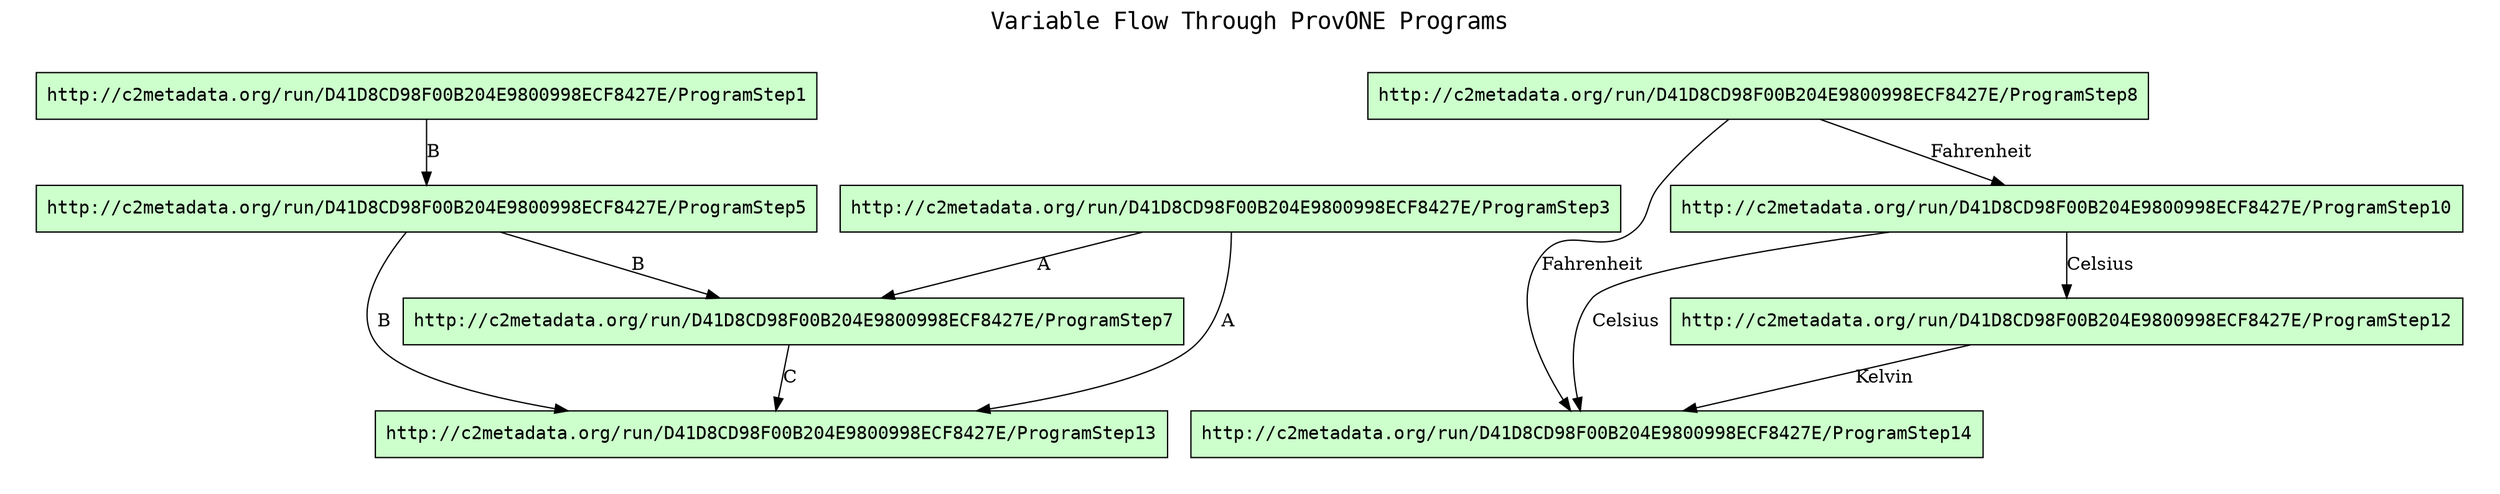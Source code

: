 
digraph provone_workflow {
rankdir=TB

fontname=Courier; fontsize=18; labelloc=t
label="Variable Flow Through ProvONE Programs"

subgraph cluster_program_graph { label=""; color=white; penwidth=0
subgraph cluster_program_graph_inner { label=""; color=white

# program nodes
node[shape=box style="filled" fillcolor="#CCFFCC" peripheries=1 fontname=Courier]
node[width=8]


# dataframe channels
"http://c2metadata.org/run/D41D8CD98F00B204E9800998ECF8427E/ProgramStep8" -> "http://c2metadata.org/run/D41D8CD98F00B204E9800998ECF8427E/ProgramStep10" [label="Fahrenheit"]
"http://c2metadata.org/run/D41D8CD98F00B204E9800998ECF8427E/ProgramStep10" -> "http://c2metadata.org/run/D41D8CD98F00B204E9800998ECF8427E/ProgramStep12" [label="Celsius"]
"http://c2metadata.org/run/D41D8CD98F00B204E9800998ECF8427E/ProgramStep3" -> "http://c2metadata.org/run/D41D8CD98F00B204E9800998ECF8427E/ProgramStep13" [label="A"]
"http://c2metadata.org/run/D41D8CD98F00B204E9800998ECF8427E/ProgramStep5" -> "http://c2metadata.org/run/D41D8CD98F00B204E9800998ECF8427E/ProgramStep13" [label="B"]
"http://c2metadata.org/run/D41D8CD98F00B204E9800998ECF8427E/ProgramStep7" -> "http://c2metadata.org/run/D41D8CD98F00B204E9800998ECF8427E/ProgramStep13" [label="C"]
"http://c2metadata.org/run/D41D8CD98F00B204E9800998ECF8427E/ProgramStep10" -> "http://c2metadata.org/run/D41D8CD98F00B204E9800998ECF8427E/ProgramStep14" [label="Celsius"]
"http://c2metadata.org/run/D41D8CD98F00B204E9800998ECF8427E/ProgramStep8" -> "http://c2metadata.org/run/D41D8CD98F00B204E9800998ECF8427E/ProgramStep14" [label="Fahrenheit"]
"http://c2metadata.org/run/D41D8CD98F00B204E9800998ECF8427E/ProgramStep12" -> "http://c2metadata.org/run/D41D8CD98F00B204E9800998ECF8427E/ProgramStep14" [label="Kelvin"]
"http://c2metadata.org/run/D41D8CD98F00B204E9800998ECF8427E/ProgramStep1" -> "http://c2metadata.org/run/D41D8CD98F00B204E9800998ECF8427E/ProgramStep5" [label="B"]
"http://c2metadata.org/run/D41D8CD98F00B204E9800998ECF8427E/ProgramStep3" -> "http://c2metadata.org/run/D41D8CD98F00B204E9800998ECF8427E/ProgramStep7" [label="A"]
"http://c2metadata.org/run/D41D8CD98F00B204E9800998ECF8427E/ProgramStep5" -> "http://c2metadata.org/run/D41D8CD98F00B204E9800998ECF8427E/ProgramStep7" [label="B"]
}}

}

